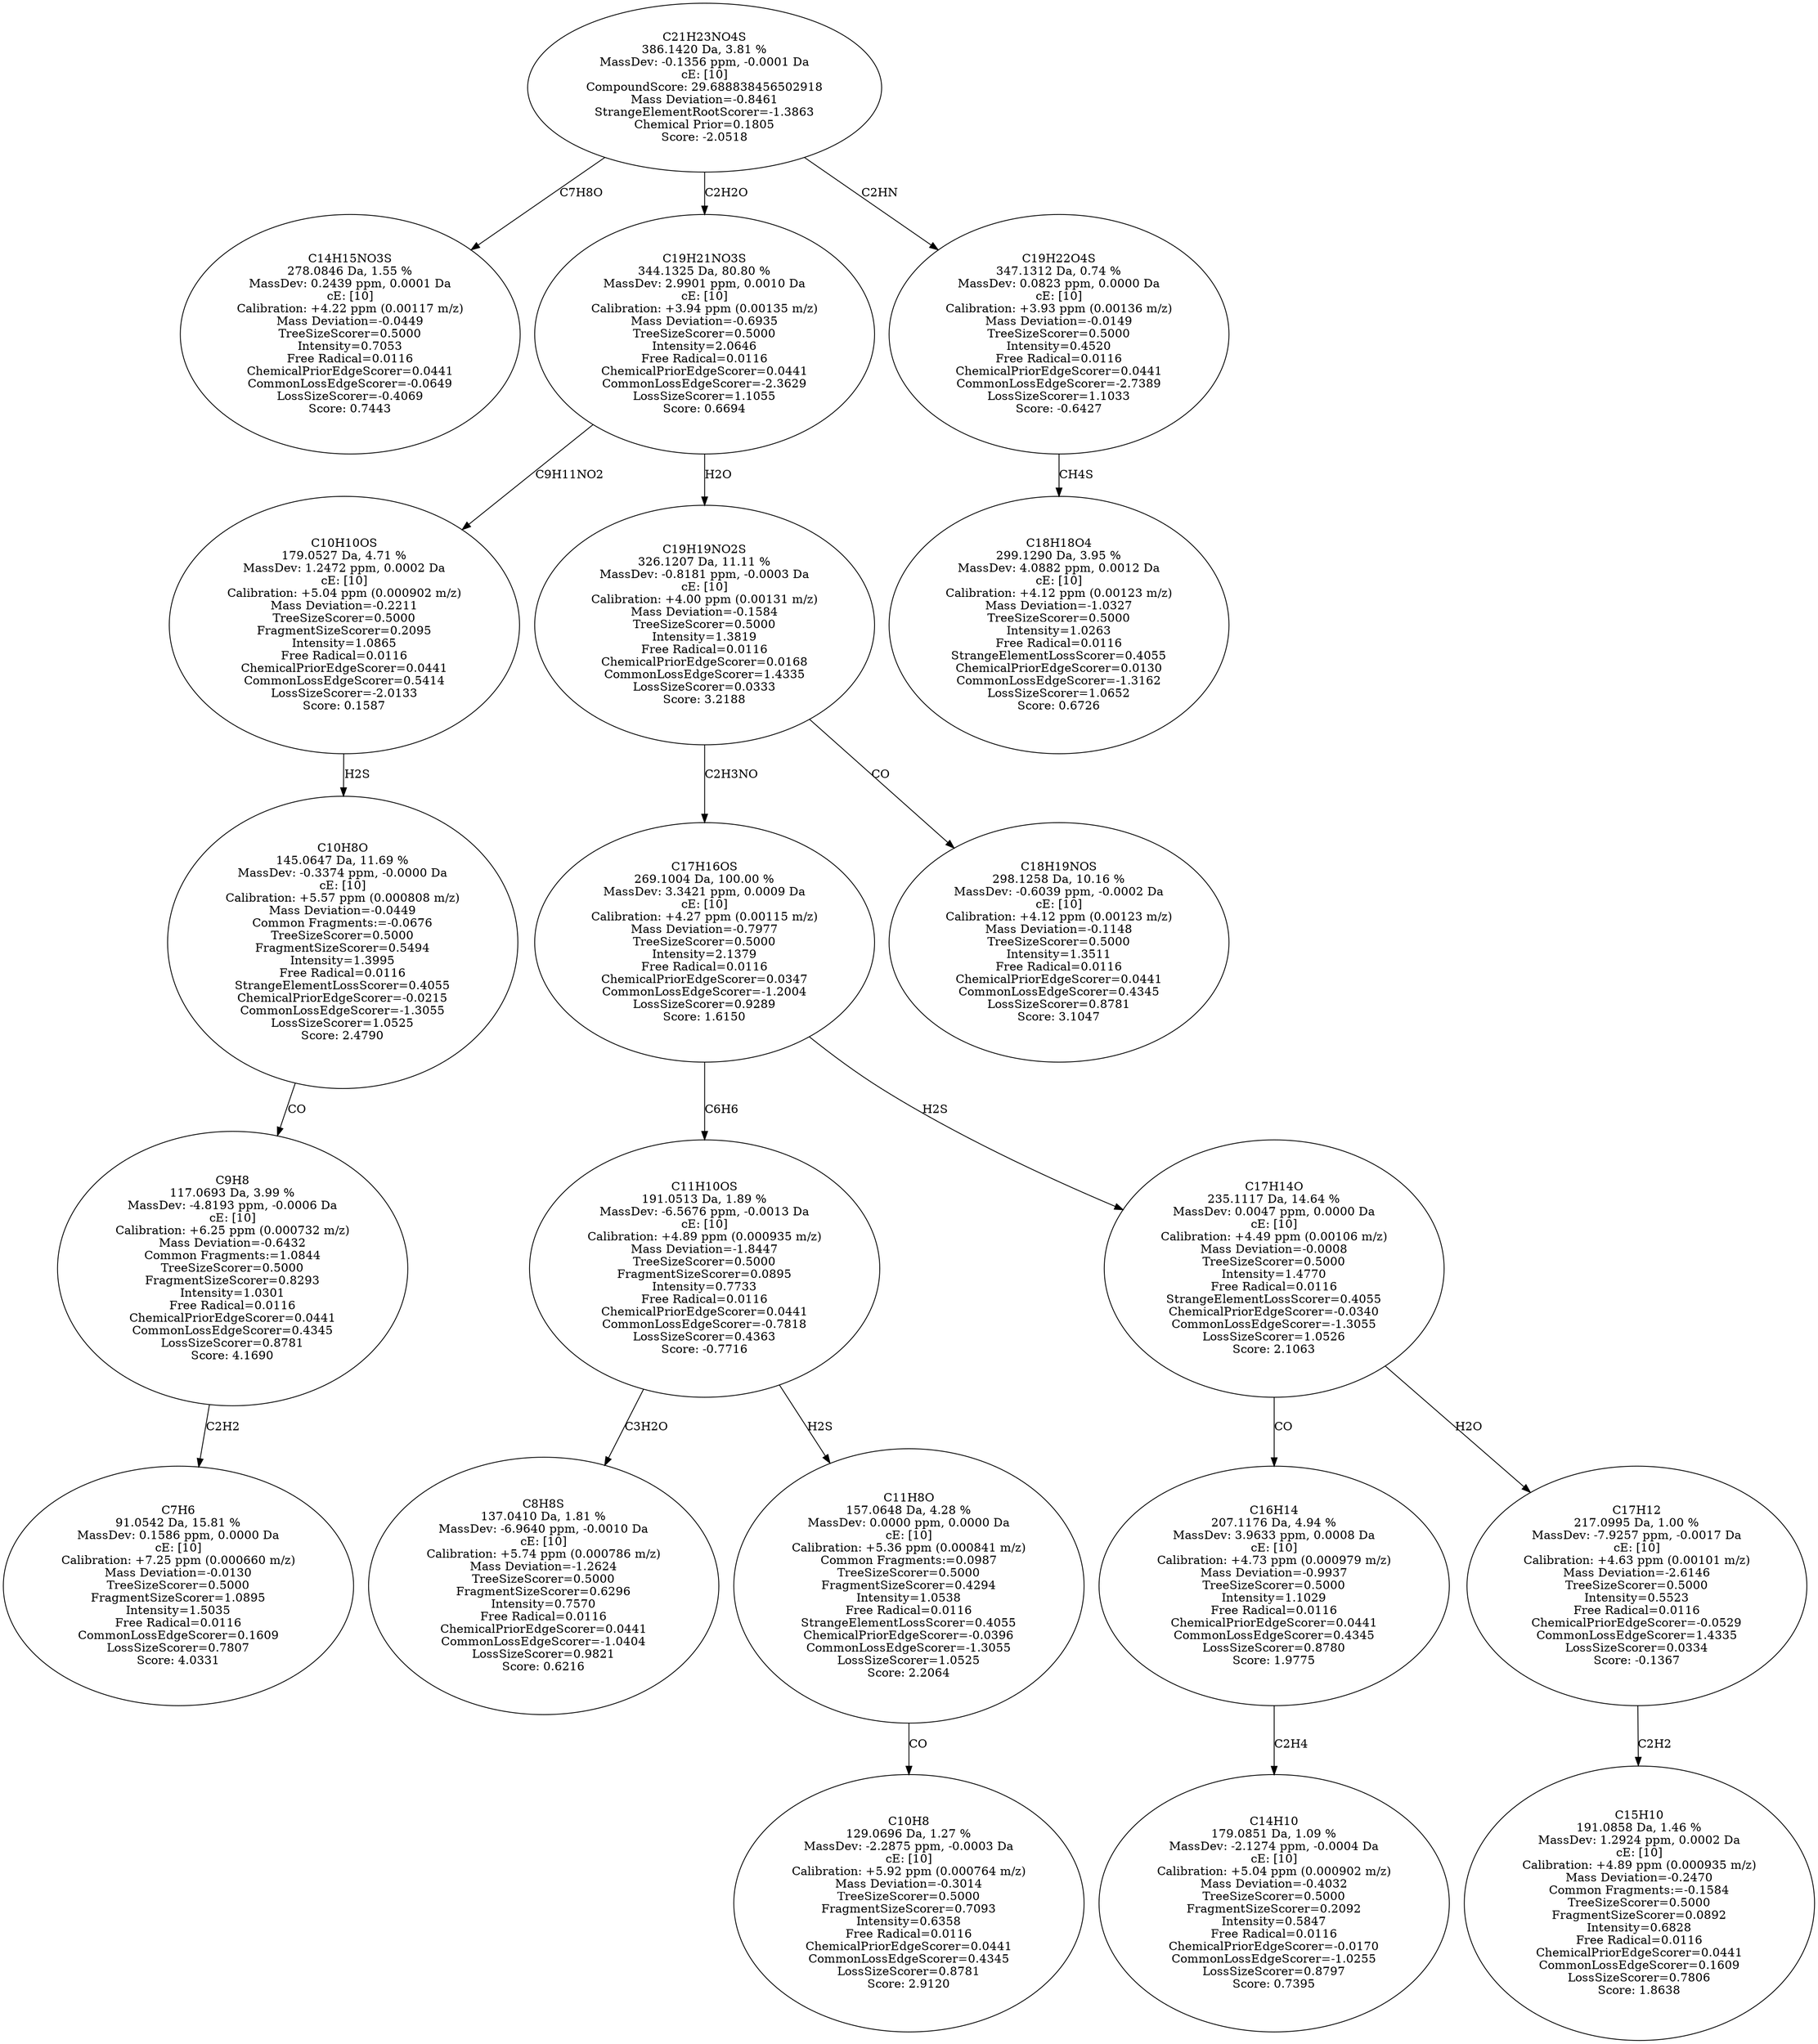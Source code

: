 strict digraph {
v1 [label="C14H15NO3S\n278.0846 Da, 1.55 %\nMassDev: 0.2439 ppm, 0.0001 Da\ncE: [10]\nCalibration: +4.22 ppm (0.00117 m/z)\nMass Deviation=-0.0449\nTreeSizeScorer=0.5000\nIntensity=0.7053\nFree Radical=0.0116\nChemicalPriorEdgeScorer=0.0441\nCommonLossEdgeScorer=-0.0649\nLossSizeScorer=-0.4069\nScore: 0.7443"];
v2 [label="C7H6\n91.0542 Da, 15.81 %\nMassDev: 0.1586 ppm, 0.0000 Da\ncE: [10]\nCalibration: +7.25 ppm (0.000660 m/z)\nMass Deviation=-0.0130\nTreeSizeScorer=0.5000\nFragmentSizeScorer=1.0895\nIntensity=1.5035\nFree Radical=0.0116\nCommonLossEdgeScorer=0.1609\nLossSizeScorer=0.7807\nScore: 4.0331"];
v3 [label="C9H8\n117.0693 Da, 3.99 %\nMassDev: -4.8193 ppm, -0.0006 Da\ncE: [10]\nCalibration: +6.25 ppm (0.000732 m/z)\nMass Deviation=-0.6432\nCommon Fragments:=1.0844\nTreeSizeScorer=0.5000\nFragmentSizeScorer=0.8293\nIntensity=1.0301\nFree Radical=0.0116\nChemicalPriorEdgeScorer=0.0441\nCommonLossEdgeScorer=0.4345\nLossSizeScorer=0.8781\nScore: 4.1690"];
v4 [label="C10H8O\n145.0647 Da, 11.69 %\nMassDev: -0.3374 ppm, -0.0000 Da\ncE: [10]\nCalibration: +5.57 ppm (0.000808 m/z)\nMass Deviation=-0.0449\nCommon Fragments:=-0.0676\nTreeSizeScorer=0.5000\nFragmentSizeScorer=0.5494\nIntensity=1.3995\nFree Radical=0.0116\nStrangeElementLossScorer=0.4055\nChemicalPriorEdgeScorer=-0.0215\nCommonLossEdgeScorer=-1.3055\nLossSizeScorer=1.0525\nScore: 2.4790"];
v5 [label="C10H10OS\n179.0527 Da, 4.71 %\nMassDev: 1.2472 ppm, 0.0002 Da\ncE: [10]\nCalibration: +5.04 ppm (0.000902 m/z)\nMass Deviation=-0.2211\nTreeSizeScorer=0.5000\nFragmentSizeScorer=0.2095\nIntensity=1.0865\nFree Radical=0.0116\nChemicalPriorEdgeScorer=0.0441\nCommonLossEdgeScorer=0.5414\nLossSizeScorer=-2.0133\nScore: 0.1587"];
v6 [label="C8H8S\n137.0410 Da, 1.81 %\nMassDev: -6.9640 ppm, -0.0010 Da\ncE: [10]\nCalibration: +5.74 ppm (0.000786 m/z)\nMass Deviation=-1.2624\nTreeSizeScorer=0.5000\nFragmentSizeScorer=0.6296\nIntensity=0.7570\nFree Radical=0.0116\nChemicalPriorEdgeScorer=0.0441\nCommonLossEdgeScorer=-1.0404\nLossSizeScorer=0.9821\nScore: 0.6216"];
v7 [label="C10H8\n129.0696 Da, 1.27 %\nMassDev: -2.2875 ppm, -0.0003 Da\ncE: [10]\nCalibration: +5.92 ppm (0.000764 m/z)\nMass Deviation=-0.3014\nTreeSizeScorer=0.5000\nFragmentSizeScorer=0.7093\nIntensity=0.6358\nFree Radical=0.0116\nChemicalPriorEdgeScorer=0.0441\nCommonLossEdgeScorer=0.4345\nLossSizeScorer=0.8781\nScore: 2.9120"];
v8 [label="C11H8O\n157.0648 Da, 4.28 %\nMassDev: 0.0000 ppm, 0.0000 Da\ncE: [10]\nCalibration: +5.36 ppm (0.000841 m/z)\nCommon Fragments:=0.0987\nTreeSizeScorer=0.5000\nFragmentSizeScorer=0.4294\nIntensity=1.0538\nFree Radical=0.0116\nStrangeElementLossScorer=0.4055\nChemicalPriorEdgeScorer=-0.0396\nCommonLossEdgeScorer=-1.3055\nLossSizeScorer=1.0525\nScore: 2.2064"];
v9 [label="C11H10OS\n191.0513 Da, 1.89 %\nMassDev: -6.5676 ppm, -0.0013 Da\ncE: [10]\nCalibration: +4.89 ppm (0.000935 m/z)\nMass Deviation=-1.8447\nTreeSizeScorer=0.5000\nFragmentSizeScorer=0.0895\nIntensity=0.7733\nFree Radical=0.0116\nChemicalPriorEdgeScorer=0.0441\nCommonLossEdgeScorer=-0.7818\nLossSizeScorer=0.4363\nScore: -0.7716"];
v10 [label="C14H10\n179.0851 Da, 1.09 %\nMassDev: -2.1274 ppm, -0.0004 Da\ncE: [10]\nCalibration: +5.04 ppm (0.000902 m/z)\nMass Deviation=-0.4032\nTreeSizeScorer=0.5000\nFragmentSizeScorer=0.2092\nIntensity=0.5847\nFree Radical=0.0116\nChemicalPriorEdgeScorer=-0.0170\nCommonLossEdgeScorer=-1.0255\nLossSizeScorer=0.8797\nScore: 0.7395"];
v11 [label="C16H14\n207.1176 Da, 4.94 %\nMassDev: 3.9633 ppm, 0.0008 Da\ncE: [10]\nCalibration: +4.73 ppm (0.000979 m/z)\nMass Deviation=-0.9937\nTreeSizeScorer=0.5000\nIntensity=1.1029\nFree Radical=0.0116\nChemicalPriorEdgeScorer=0.0441\nCommonLossEdgeScorer=0.4345\nLossSizeScorer=0.8780\nScore: 1.9775"];
v12 [label="C15H10\n191.0858 Da, 1.46 %\nMassDev: 1.2924 ppm, 0.0002 Da\ncE: [10]\nCalibration: +4.89 ppm (0.000935 m/z)\nMass Deviation=-0.2470\nCommon Fragments:=-0.1584\nTreeSizeScorer=0.5000\nFragmentSizeScorer=0.0892\nIntensity=0.6828\nFree Radical=0.0116\nChemicalPriorEdgeScorer=0.0441\nCommonLossEdgeScorer=0.1609\nLossSizeScorer=0.7806\nScore: 1.8638"];
v13 [label="C17H12\n217.0995 Da, 1.00 %\nMassDev: -7.9257 ppm, -0.0017 Da\ncE: [10]\nCalibration: +4.63 ppm (0.00101 m/z)\nMass Deviation=-2.6146\nTreeSizeScorer=0.5000\nIntensity=0.5523\nFree Radical=0.0116\nChemicalPriorEdgeScorer=-0.0529\nCommonLossEdgeScorer=1.4335\nLossSizeScorer=0.0334\nScore: -0.1367"];
v14 [label="C17H14O\n235.1117 Da, 14.64 %\nMassDev: 0.0047 ppm, 0.0000 Da\ncE: [10]\nCalibration: +4.49 ppm (0.00106 m/z)\nMass Deviation=-0.0008\nTreeSizeScorer=0.5000\nIntensity=1.4770\nFree Radical=0.0116\nStrangeElementLossScorer=0.4055\nChemicalPriorEdgeScorer=-0.0340\nCommonLossEdgeScorer=-1.3055\nLossSizeScorer=1.0526\nScore: 2.1063"];
v15 [label="C17H16OS\n269.1004 Da, 100.00 %\nMassDev: 3.3421 ppm, 0.0009 Da\ncE: [10]\nCalibration: +4.27 ppm (0.00115 m/z)\nMass Deviation=-0.7977\nTreeSizeScorer=0.5000\nIntensity=2.1379\nFree Radical=0.0116\nChemicalPriorEdgeScorer=0.0347\nCommonLossEdgeScorer=-1.2004\nLossSizeScorer=0.9289\nScore: 1.6150"];
v16 [label="C18H19NOS\n298.1258 Da, 10.16 %\nMassDev: -0.6039 ppm, -0.0002 Da\ncE: [10]\nCalibration: +4.12 ppm (0.00123 m/z)\nMass Deviation=-0.1148\nTreeSizeScorer=0.5000\nIntensity=1.3511\nFree Radical=0.0116\nChemicalPriorEdgeScorer=0.0441\nCommonLossEdgeScorer=0.4345\nLossSizeScorer=0.8781\nScore: 3.1047"];
v17 [label="C19H19NO2S\n326.1207 Da, 11.11 %\nMassDev: -0.8181 ppm, -0.0003 Da\ncE: [10]\nCalibration: +4.00 ppm (0.00131 m/z)\nMass Deviation=-0.1584\nTreeSizeScorer=0.5000\nIntensity=1.3819\nFree Radical=0.0116\nChemicalPriorEdgeScorer=0.0168\nCommonLossEdgeScorer=1.4335\nLossSizeScorer=0.0333\nScore: 3.2188"];
v18 [label="C19H21NO3S\n344.1325 Da, 80.80 %\nMassDev: 2.9901 ppm, 0.0010 Da\ncE: [10]\nCalibration: +3.94 ppm (0.00135 m/z)\nMass Deviation=-0.6935\nTreeSizeScorer=0.5000\nIntensity=2.0646\nFree Radical=0.0116\nChemicalPriorEdgeScorer=0.0441\nCommonLossEdgeScorer=-2.3629\nLossSizeScorer=1.1055\nScore: 0.6694"];
v19 [label="C18H18O4\n299.1290 Da, 3.95 %\nMassDev: 4.0882 ppm, 0.0012 Da\ncE: [10]\nCalibration: +4.12 ppm (0.00123 m/z)\nMass Deviation=-1.0327\nTreeSizeScorer=0.5000\nIntensity=1.0263\nFree Radical=0.0116\nStrangeElementLossScorer=0.4055\nChemicalPriorEdgeScorer=0.0130\nCommonLossEdgeScorer=-1.3162\nLossSizeScorer=1.0652\nScore: 0.6726"];
v20 [label="C19H22O4S\n347.1312 Da, 0.74 %\nMassDev: 0.0823 ppm, 0.0000 Da\ncE: [10]\nCalibration: +3.93 ppm (0.00136 m/z)\nMass Deviation=-0.0149\nTreeSizeScorer=0.5000\nIntensity=0.4520\nFree Radical=0.0116\nChemicalPriorEdgeScorer=0.0441\nCommonLossEdgeScorer=-2.7389\nLossSizeScorer=1.1033\nScore: -0.6427"];
v21 [label="C21H23NO4S\n386.1420 Da, 3.81 %\nMassDev: -0.1356 ppm, -0.0001 Da\ncE: [10]\nCompoundScore: 29.688838456502918\nMass Deviation=-0.8461\nStrangeElementRootScorer=-1.3863\nChemical Prior=0.1805\nScore: -2.0518"];
v21 -> v1 [label="C7H8O"];
v3 -> v2 [label="C2H2"];
v4 -> v3 [label="CO"];
v5 -> v4 [label="H2S"];
v18 -> v5 [label="C9H11NO2"];
v9 -> v6 [label="C3H2O"];
v8 -> v7 [label="CO"];
v9 -> v8 [label="H2S"];
v15 -> v9 [label="C6H6"];
v11 -> v10 [label="C2H4"];
v14 -> v11 [label="CO"];
v13 -> v12 [label="C2H2"];
v14 -> v13 [label="H2O"];
v15 -> v14 [label="H2S"];
v17 -> v15 [label="C2H3NO"];
v17 -> v16 [label="CO"];
v18 -> v17 [label="H2O"];
v21 -> v18 [label="C2H2O"];
v20 -> v19 [label="CH4S"];
v21 -> v20 [label="C2HN"];
}